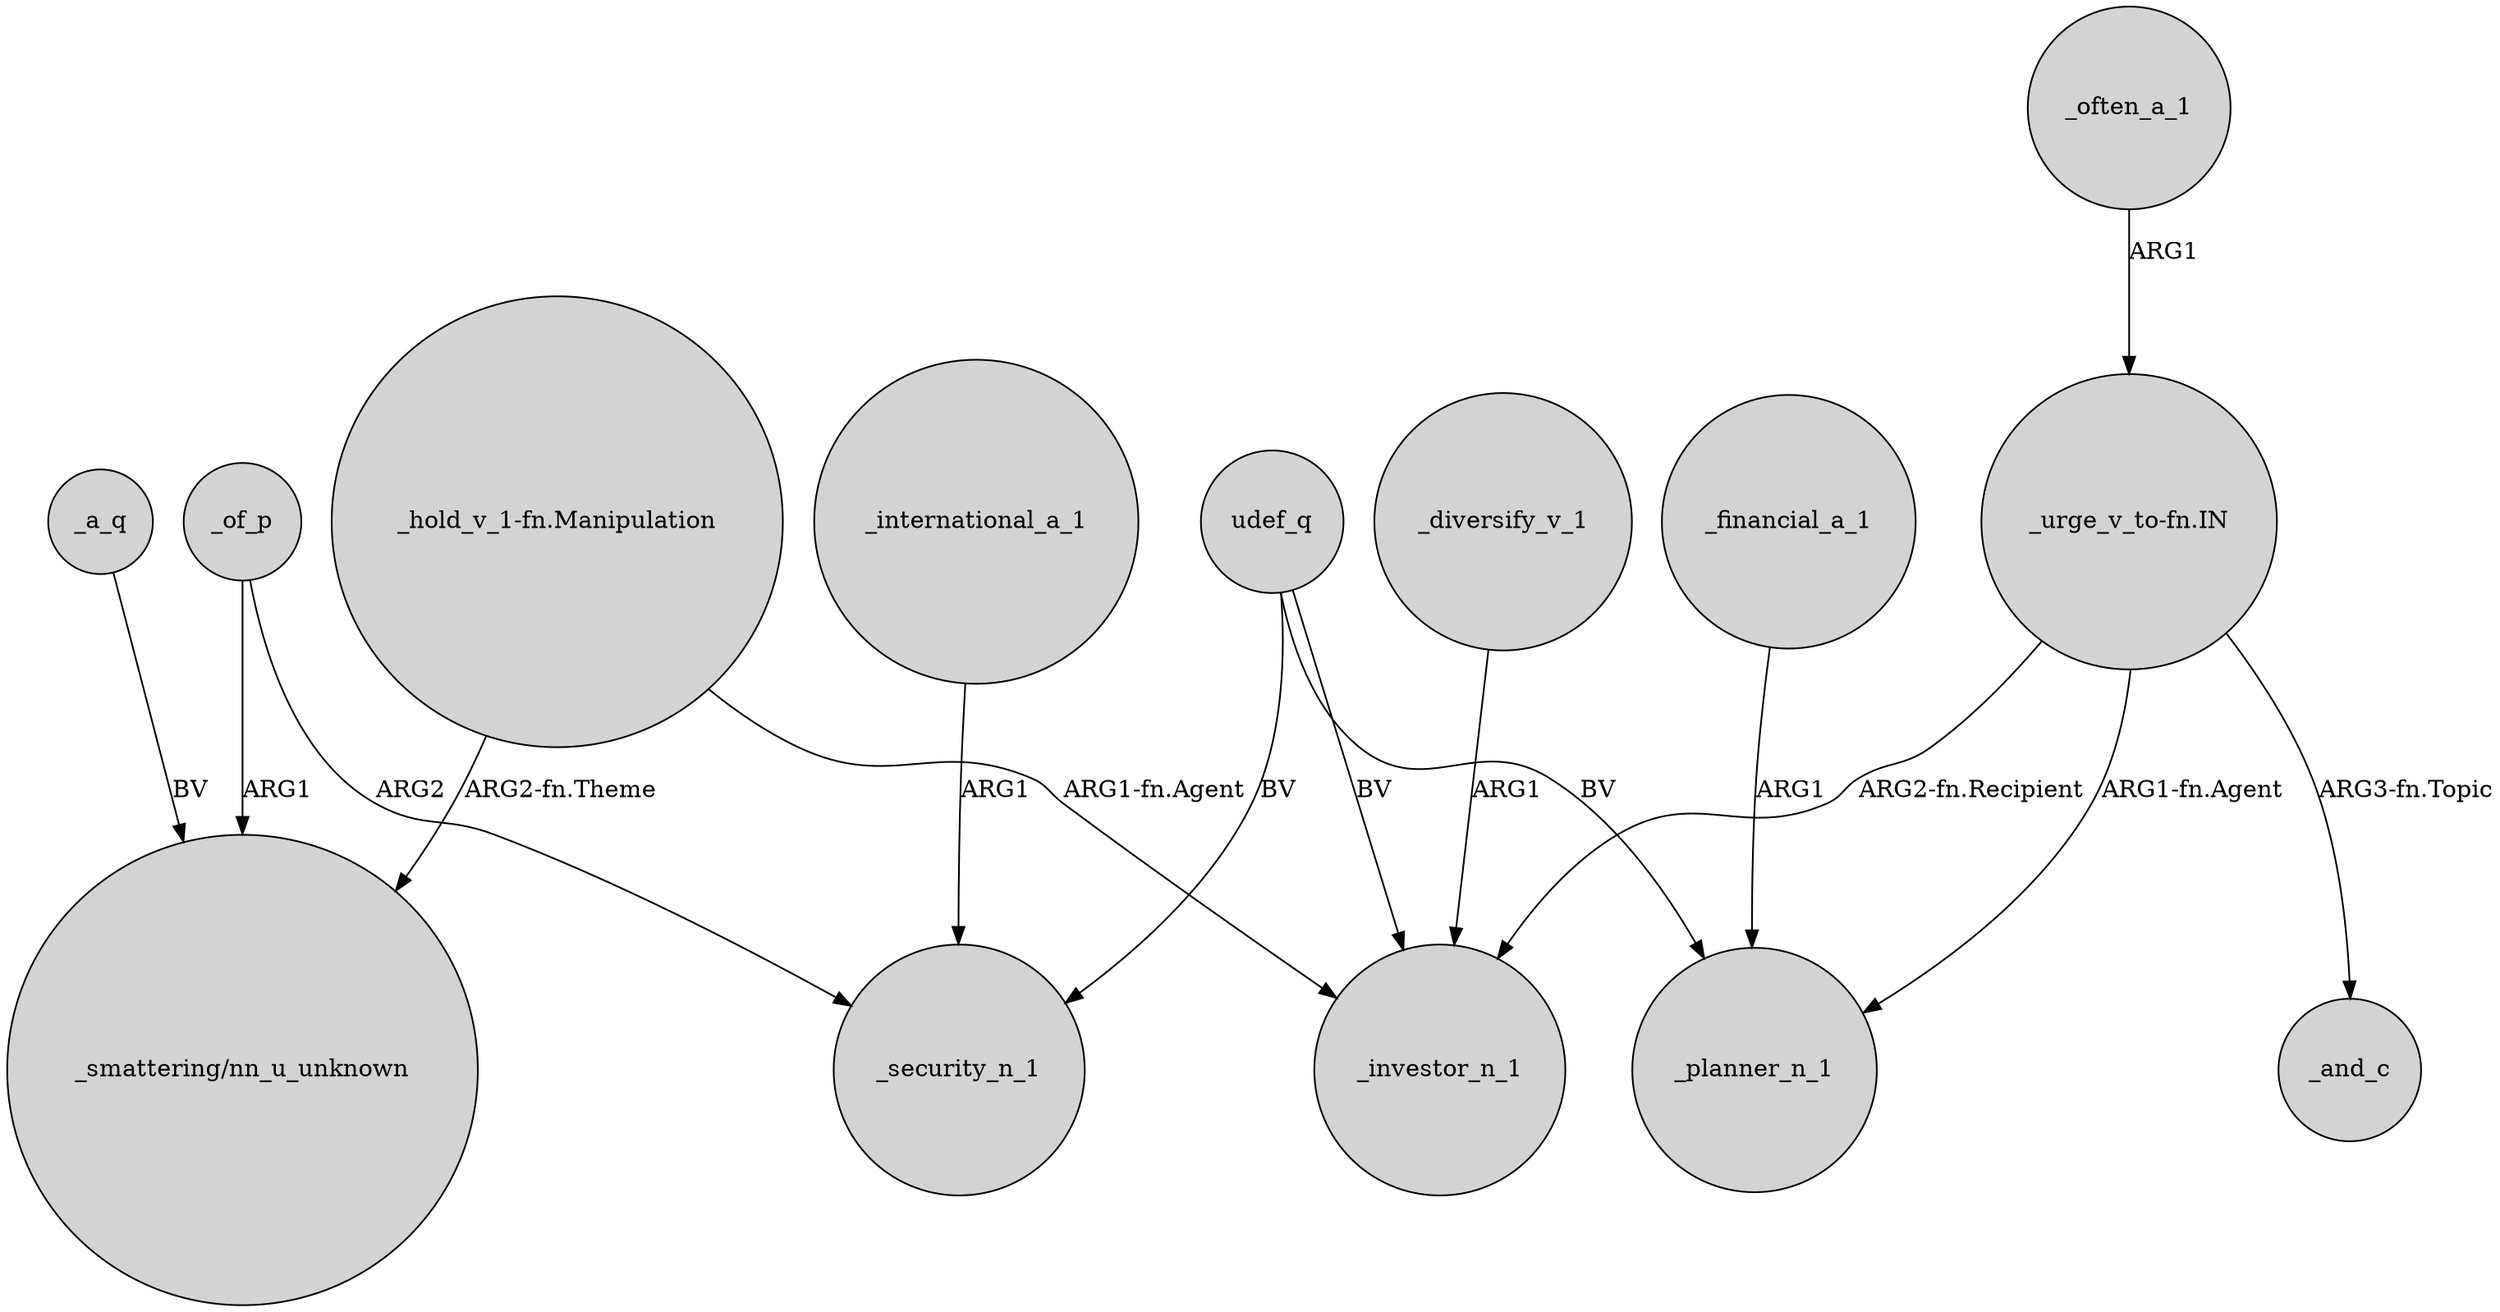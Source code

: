 digraph {
	node [shape=circle style=filled]
	"_hold_v_1-fn.Manipulation" -> "_smattering/nn_u_unknown" [label="ARG2-fn.Theme"]
	_financial_a_1 -> _planner_n_1 [label=ARG1]
	"_urge_v_to-fn.IN" -> _planner_n_1 [label="ARG1-fn.Agent"]
	"_hold_v_1-fn.Manipulation" -> _investor_n_1 [label="ARG1-fn.Agent"]
	_of_p -> "_smattering/nn_u_unknown" [label=ARG1]
	_a_q -> "_smattering/nn_u_unknown" [label=BV]
	udef_q -> _investor_n_1 [label=BV]
	"_urge_v_to-fn.IN" -> _investor_n_1 [label="ARG2-fn.Recipient"]
	udef_q -> _planner_n_1 [label=BV]
	_of_p -> _security_n_1 [label=ARG2]
	_often_a_1 -> "_urge_v_to-fn.IN" [label=ARG1]
	"_urge_v_to-fn.IN" -> _and_c [label="ARG3-fn.Topic"]
	udef_q -> _security_n_1 [label=BV]
	_international_a_1 -> _security_n_1 [label=ARG1]
	_diversify_v_1 -> _investor_n_1 [label=ARG1]
}
